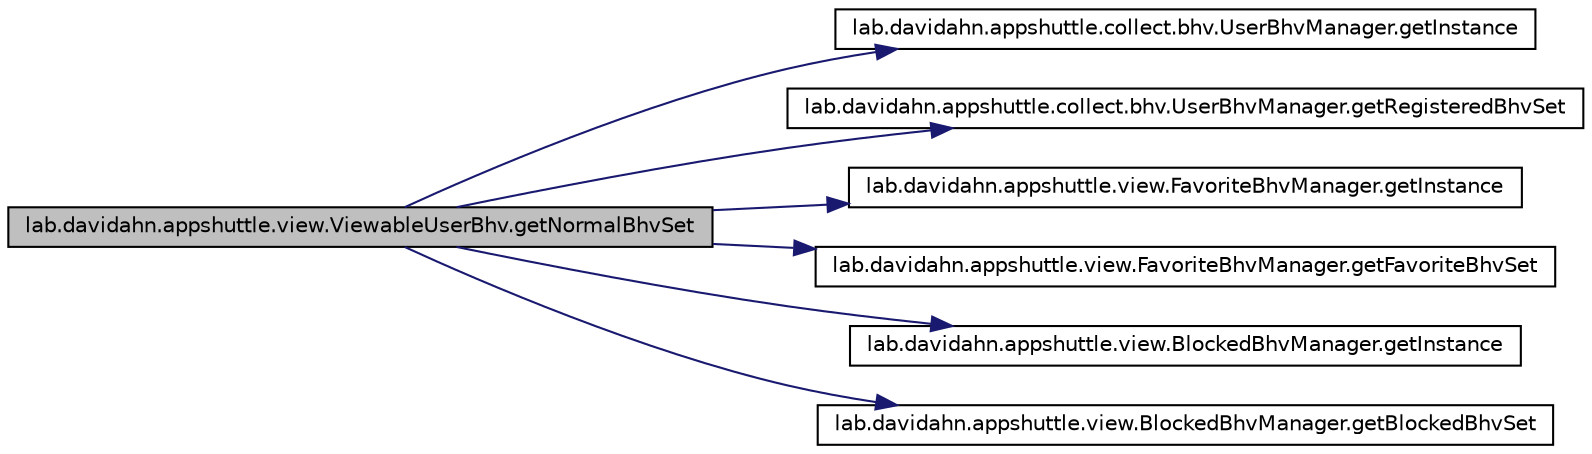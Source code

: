 digraph G
{
 // INTERACTIVE_SVG=YES
  edge [fontname="Helvetica",fontsize="10",labelfontname="Helvetica",labelfontsize="10"];
  node [fontname="Helvetica",fontsize="10",shape=record];
  rankdir="LR";
  Node1 [label="lab.davidahn.appshuttle.view.ViewableUserBhv.getNormalBhvSet",height=0.2,width=0.4,color="black", fillcolor="grey75", style="filled" fontcolor="black"];
  Node1 -> Node2 [color="midnightblue",fontsize="10",style="solid"];
  Node2 [label="lab.davidahn.appshuttle.collect.bhv.UserBhvManager.getInstance",height=0.2,width=0.4,color="black", fillcolor="white", style="filled",URL="$classlab_1_1davidahn_1_1appshuttle_1_1collect_1_1bhv_1_1_user_bhv_manager.html#a9078af0ba22cb926a05332d15bddcf65"];
  Node1 -> Node3 [color="midnightblue",fontsize="10",style="solid"];
  Node3 [label="lab.davidahn.appshuttle.collect.bhv.UserBhvManager.getRegisteredBhvSet",height=0.2,width=0.4,color="black", fillcolor="white", style="filled",URL="$classlab_1_1davidahn_1_1appshuttle_1_1collect_1_1bhv_1_1_user_bhv_manager.html#af849bb39702913ce2850bb5ed4c0ea24"];
  Node1 -> Node4 [color="midnightblue",fontsize="10",style="solid"];
  Node4 [label="lab.davidahn.appshuttle.view.FavoriteBhvManager.getInstance",height=0.2,width=0.4,color="black", fillcolor="white", style="filled",URL="$classlab_1_1davidahn_1_1appshuttle_1_1view_1_1_favorite_bhv_manager.html#ab92b1c857b0fdd635723335be0bde5e7"];
  Node1 -> Node5 [color="midnightblue",fontsize="10",style="solid"];
  Node5 [label="lab.davidahn.appshuttle.view.FavoriteBhvManager.getFavoriteBhvSet",height=0.2,width=0.4,color="black", fillcolor="white", style="filled",URL="$classlab_1_1davidahn_1_1appshuttle_1_1view_1_1_favorite_bhv_manager.html#ab20144f0da1fe5a22731ac49d6c5c05a"];
  Node1 -> Node6 [color="midnightblue",fontsize="10",style="solid"];
  Node6 [label="lab.davidahn.appshuttle.view.BlockedBhvManager.getInstance",height=0.2,width=0.4,color="black", fillcolor="white", style="filled",URL="$classlab_1_1davidahn_1_1appshuttle_1_1view_1_1_blocked_bhv_manager.html#aa1653bd9d6f56293bcbfa9dafd017dd0"];
  Node1 -> Node7 [color="midnightblue",fontsize="10",style="solid"];
  Node7 [label="lab.davidahn.appshuttle.view.BlockedBhvManager.getBlockedBhvSet",height=0.2,width=0.4,color="black", fillcolor="white", style="filled",URL="$classlab_1_1davidahn_1_1appshuttle_1_1view_1_1_blocked_bhv_manager.html#a200d33e8f25498abf577c410e671f86d"];
}
